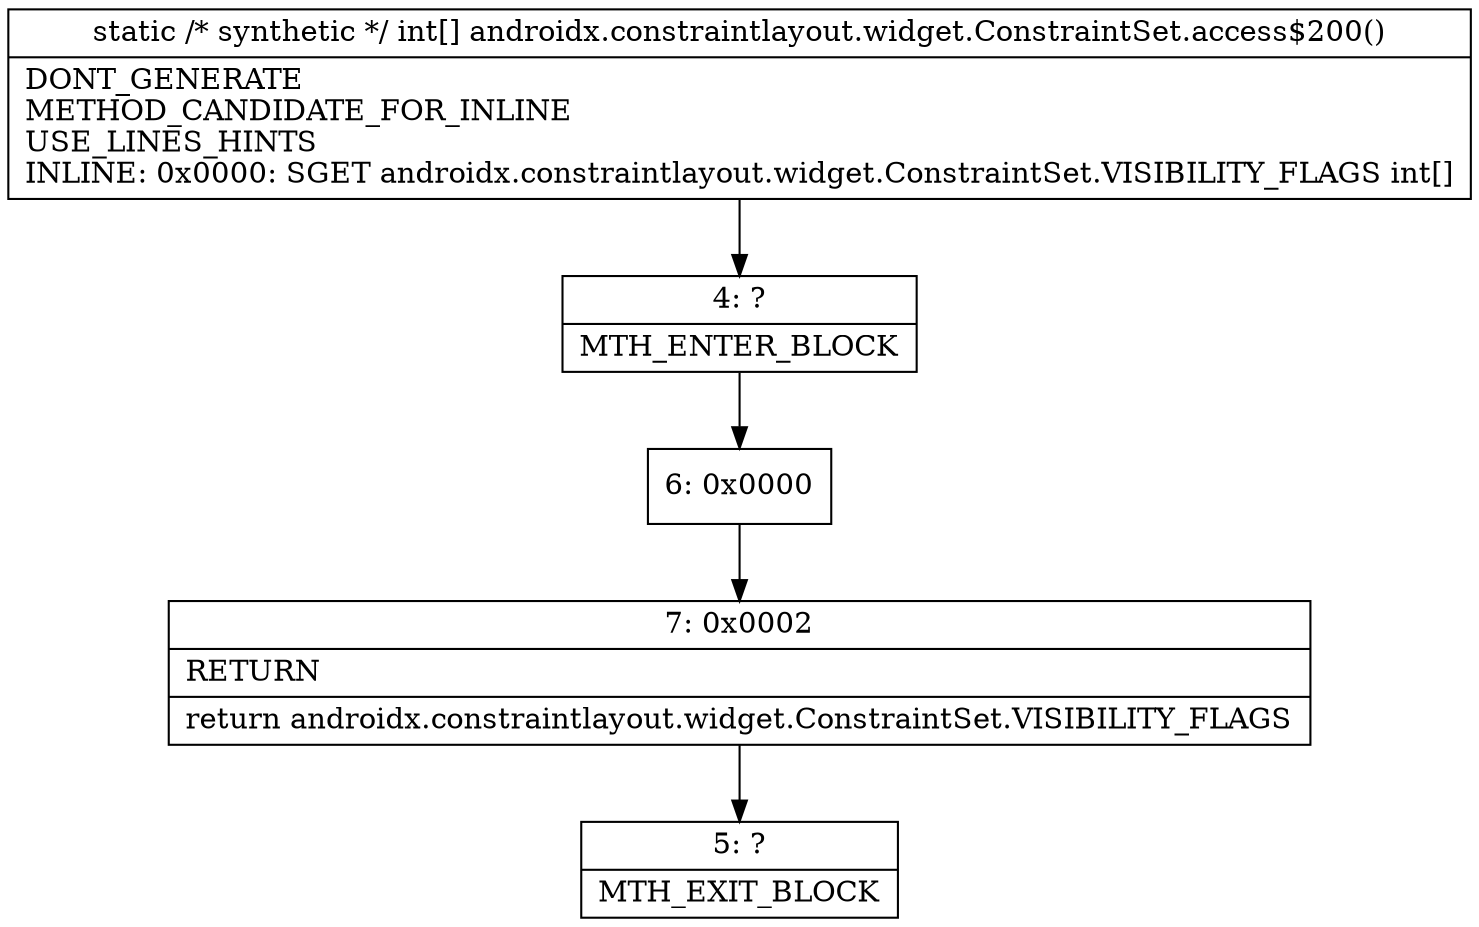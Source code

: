 digraph "CFG forandroidx.constraintlayout.widget.ConstraintSet.access$200()[I" {
Node_4 [shape=record,label="{4\:\ ?|MTH_ENTER_BLOCK\l}"];
Node_6 [shape=record,label="{6\:\ 0x0000}"];
Node_7 [shape=record,label="{7\:\ 0x0002|RETURN\l|return androidx.constraintlayout.widget.ConstraintSet.VISIBILITY_FLAGS\l}"];
Node_5 [shape=record,label="{5\:\ ?|MTH_EXIT_BLOCK\l}"];
MethodNode[shape=record,label="{static \/* synthetic *\/ int[] androidx.constraintlayout.widget.ConstraintSet.access$200()  | DONT_GENERATE\lMETHOD_CANDIDATE_FOR_INLINE\lUSE_LINES_HINTS\lINLINE: 0x0000: SGET   androidx.constraintlayout.widget.ConstraintSet.VISIBILITY_FLAGS int[]\l}"];
MethodNode -> Node_4;Node_4 -> Node_6;
Node_6 -> Node_7;
Node_7 -> Node_5;
}

